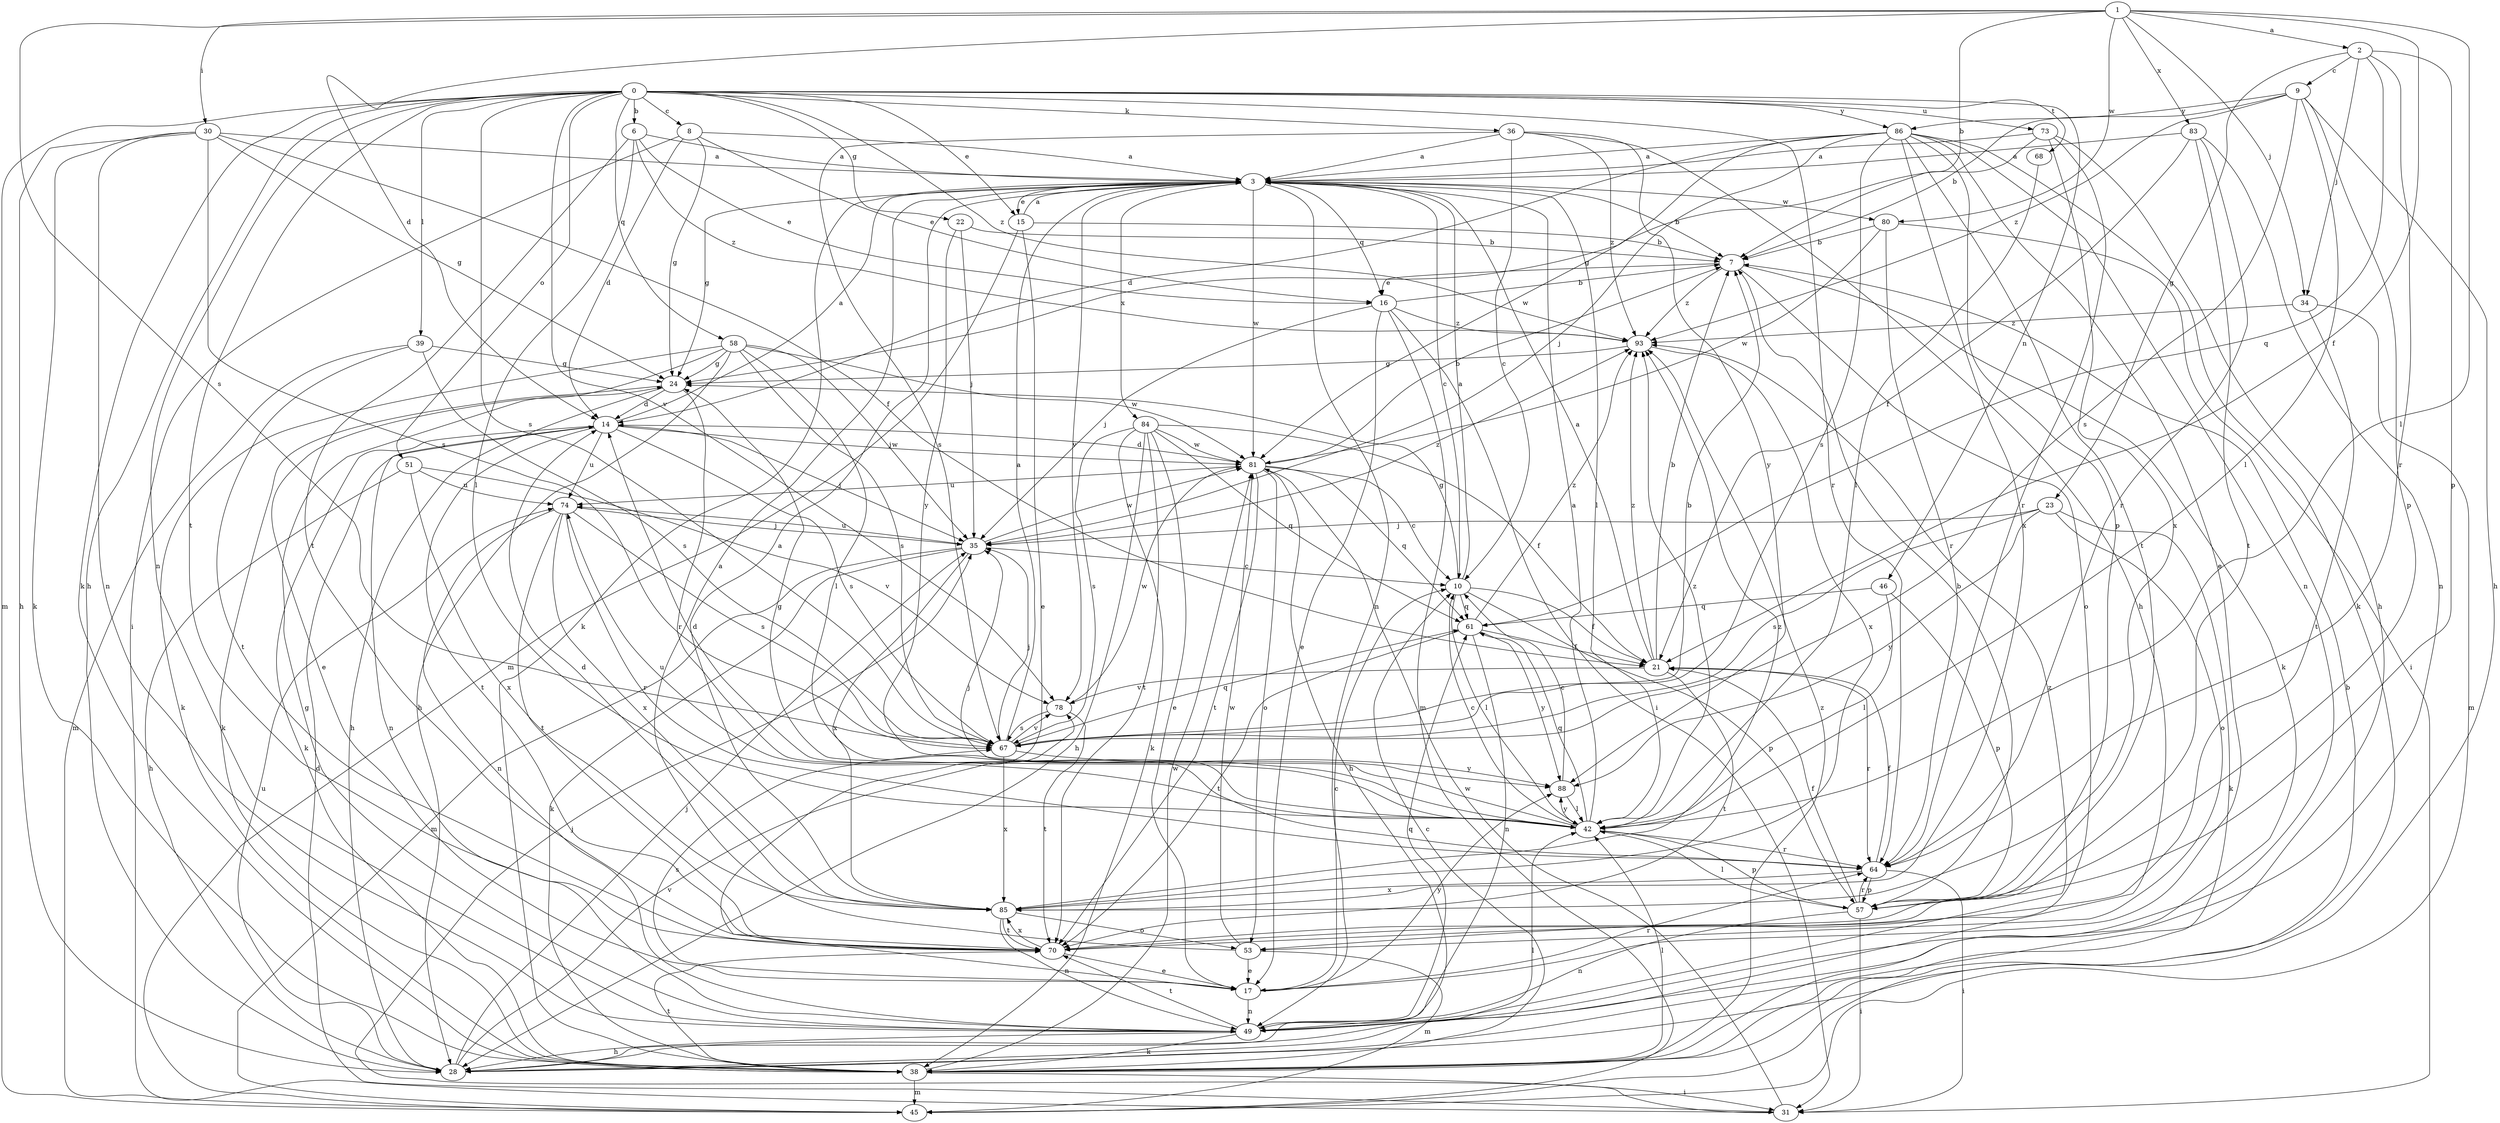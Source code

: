 strict digraph  {
0;
1;
2;
3;
6;
7;
8;
9;
10;
14;
15;
16;
17;
21;
22;
23;
24;
28;
30;
31;
34;
35;
36;
38;
39;
42;
45;
46;
49;
51;
53;
57;
58;
61;
64;
67;
68;
70;
73;
74;
78;
80;
81;
83;
84;
85;
86;
88;
93;
0 -> 6  [label=b];
0 -> 8  [label=c];
0 -> 15  [label=e];
0 -> 22  [label=g];
0 -> 28  [label=h];
0 -> 36  [label=k];
0 -> 38  [label=k];
0 -> 39  [label=l];
0 -> 45  [label=m];
0 -> 46  [label=n];
0 -> 49  [label=n];
0 -> 51  [label=o];
0 -> 58  [label=q];
0 -> 64  [label=r];
0 -> 67  [label=s];
0 -> 68  [label=t];
0 -> 70  [label=t];
0 -> 73  [label=u];
0 -> 78  [label=v];
0 -> 86  [label=y];
0 -> 93  [label=z];
1 -> 2  [label=a];
1 -> 7  [label=b];
1 -> 14  [label=d];
1 -> 21  [label=f];
1 -> 30  [label=i];
1 -> 34  [label=j];
1 -> 42  [label=l];
1 -> 67  [label=s];
1 -> 80  [label=w];
1 -> 83  [label=x];
2 -> 9  [label=c];
2 -> 23  [label=g];
2 -> 34  [label=j];
2 -> 57  [label=p];
2 -> 61  [label=q];
2 -> 64  [label=r];
3 -> 7  [label=b];
3 -> 10  [label=c];
3 -> 15  [label=e];
3 -> 24  [label=g];
3 -> 38  [label=k];
3 -> 42  [label=l];
3 -> 49  [label=n];
3 -> 78  [label=v];
3 -> 80  [label=w];
3 -> 81  [label=w];
3 -> 84  [label=x];
3 -> 16  [label=q];
6 -> 3  [label=a];
6 -> 16  [label=e];
6 -> 42  [label=l];
6 -> 70  [label=t];
6 -> 93  [label=z];
7 -> 16  [label=e];
7 -> 38  [label=k];
7 -> 53  [label=o];
7 -> 93  [label=z];
8 -> 3  [label=a];
8 -> 14  [label=d];
8 -> 16  [label=e];
8 -> 24  [label=g];
8 -> 31  [label=i];
9 -> 7  [label=b];
9 -> 28  [label=h];
9 -> 42  [label=l];
9 -> 57  [label=p];
9 -> 67  [label=s];
9 -> 86  [label=y];
9 -> 93  [label=z];
10 -> 3  [label=a];
10 -> 21  [label=f];
10 -> 24  [label=g];
10 -> 42  [label=l];
10 -> 57  [label=p];
10 -> 61  [label=q];
14 -> 3  [label=a];
14 -> 35  [label=j];
14 -> 38  [label=k];
14 -> 49  [label=n];
14 -> 67  [label=s];
14 -> 70  [label=t];
14 -> 74  [label=u];
14 -> 81  [label=w];
15 -> 3  [label=a];
15 -> 7  [label=b];
15 -> 17  [label=e];
15 -> 45  [label=m];
16 -> 7  [label=b];
16 -> 17  [label=e];
16 -> 31  [label=i];
16 -> 35  [label=j];
16 -> 45  [label=m];
16 -> 93  [label=z];
17 -> 10  [label=c];
17 -> 49  [label=n];
17 -> 64  [label=r];
17 -> 67  [label=s];
17 -> 88  [label=y];
21 -> 3  [label=a];
21 -> 7  [label=b];
21 -> 64  [label=r];
21 -> 70  [label=t];
21 -> 78  [label=v];
21 -> 93  [label=z];
22 -> 7  [label=b];
22 -> 35  [label=j];
22 -> 88  [label=y];
23 -> 35  [label=j];
23 -> 38  [label=k];
23 -> 53  [label=o];
23 -> 67  [label=s];
23 -> 88  [label=y];
24 -> 14  [label=d];
24 -> 28  [label=h];
24 -> 38  [label=k];
24 -> 64  [label=r];
28 -> 35  [label=j];
28 -> 42  [label=l];
28 -> 74  [label=u];
28 -> 78  [label=v];
30 -> 3  [label=a];
30 -> 21  [label=f];
30 -> 24  [label=g];
30 -> 28  [label=h];
30 -> 38  [label=k];
30 -> 49  [label=n];
30 -> 67  [label=s];
31 -> 14  [label=d];
31 -> 35  [label=j];
31 -> 81  [label=w];
34 -> 45  [label=m];
34 -> 70  [label=t];
34 -> 93  [label=z];
35 -> 10  [label=c];
35 -> 38  [label=k];
35 -> 45  [label=m];
35 -> 74  [label=u];
35 -> 81  [label=w];
35 -> 85  [label=x];
35 -> 93  [label=z];
36 -> 3  [label=a];
36 -> 10  [label=c];
36 -> 28  [label=h];
36 -> 67  [label=s];
36 -> 88  [label=y];
36 -> 93  [label=z];
38 -> 10  [label=c];
38 -> 31  [label=i];
38 -> 42  [label=l];
38 -> 45  [label=m];
38 -> 70  [label=t];
38 -> 81  [label=w];
38 -> 93  [label=z];
39 -> 24  [label=g];
39 -> 45  [label=m];
39 -> 67  [label=s];
39 -> 70  [label=t];
42 -> 3  [label=a];
42 -> 10  [label=c];
42 -> 14  [label=d];
42 -> 24  [label=g];
42 -> 35  [label=j];
42 -> 57  [label=p];
42 -> 61  [label=q];
42 -> 64  [label=r];
42 -> 74  [label=u];
42 -> 88  [label=y];
42 -> 93  [label=z];
45 -> 7  [label=b];
46 -> 42  [label=l];
46 -> 57  [label=p];
46 -> 61  [label=q];
49 -> 24  [label=g];
49 -> 28  [label=h];
49 -> 38  [label=k];
49 -> 61  [label=q];
49 -> 70  [label=t];
49 -> 93  [label=z];
51 -> 28  [label=h];
51 -> 74  [label=u];
51 -> 78  [label=v];
51 -> 85  [label=x];
53 -> 3  [label=a];
53 -> 17  [label=e];
53 -> 45  [label=m];
53 -> 81  [label=w];
57 -> 7  [label=b];
57 -> 21  [label=f];
57 -> 31  [label=i];
57 -> 42  [label=l];
57 -> 49  [label=n];
57 -> 64  [label=r];
58 -> 17  [label=e];
58 -> 24  [label=g];
58 -> 28  [label=h];
58 -> 35  [label=j];
58 -> 38  [label=k];
58 -> 42  [label=l];
58 -> 67  [label=s];
58 -> 81  [label=w];
61 -> 21  [label=f];
61 -> 49  [label=n];
61 -> 70  [label=t];
61 -> 88  [label=y];
61 -> 93  [label=z];
64 -> 21  [label=f];
64 -> 31  [label=i];
64 -> 57  [label=p];
64 -> 85  [label=x];
67 -> 3  [label=a];
67 -> 7  [label=b];
67 -> 35  [label=j];
67 -> 61  [label=q];
67 -> 78  [label=v];
67 -> 85  [label=x];
67 -> 88  [label=y];
68 -> 42  [label=l];
70 -> 17  [label=e];
70 -> 85  [label=x];
73 -> 3  [label=a];
73 -> 24  [label=g];
73 -> 28  [label=h];
73 -> 64  [label=r];
73 -> 85  [label=x];
74 -> 35  [label=j];
74 -> 49  [label=n];
74 -> 64  [label=r];
74 -> 67  [label=s];
74 -> 70  [label=t];
74 -> 85  [label=x];
78 -> 67  [label=s];
78 -> 70  [label=t];
78 -> 81  [label=w];
80 -> 7  [label=b];
80 -> 31  [label=i];
80 -> 64  [label=r];
80 -> 81  [label=w];
81 -> 7  [label=b];
81 -> 10  [label=c];
81 -> 14  [label=d];
81 -> 28  [label=h];
81 -> 53  [label=o];
81 -> 61  [label=q];
81 -> 70  [label=t];
81 -> 74  [label=u];
83 -> 3  [label=a];
83 -> 21  [label=f];
83 -> 49  [label=n];
83 -> 64  [label=r];
83 -> 70  [label=t];
84 -> 17  [label=e];
84 -> 21  [label=f];
84 -> 28  [label=h];
84 -> 38  [label=k];
84 -> 61  [label=q];
84 -> 67  [label=s];
84 -> 70  [label=t];
84 -> 81  [label=w];
85 -> 3  [label=a];
85 -> 14  [label=d];
85 -> 49  [label=n];
85 -> 53  [label=o];
85 -> 70  [label=t];
85 -> 93  [label=z];
86 -> 3  [label=a];
86 -> 14  [label=d];
86 -> 17  [label=e];
86 -> 35  [label=j];
86 -> 38  [label=k];
86 -> 49  [label=n];
86 -> 57  [label=p];
86 -> 67  [label=s];
86 -> 70  [label=t];
86 -> 81  [label=w];
86 -> 85  [label=x];
88 -> 10  [label=c];
88 -> 42  [label=l];
93 -> 24  [label=g];
93 -> 85  [label=x];
}

